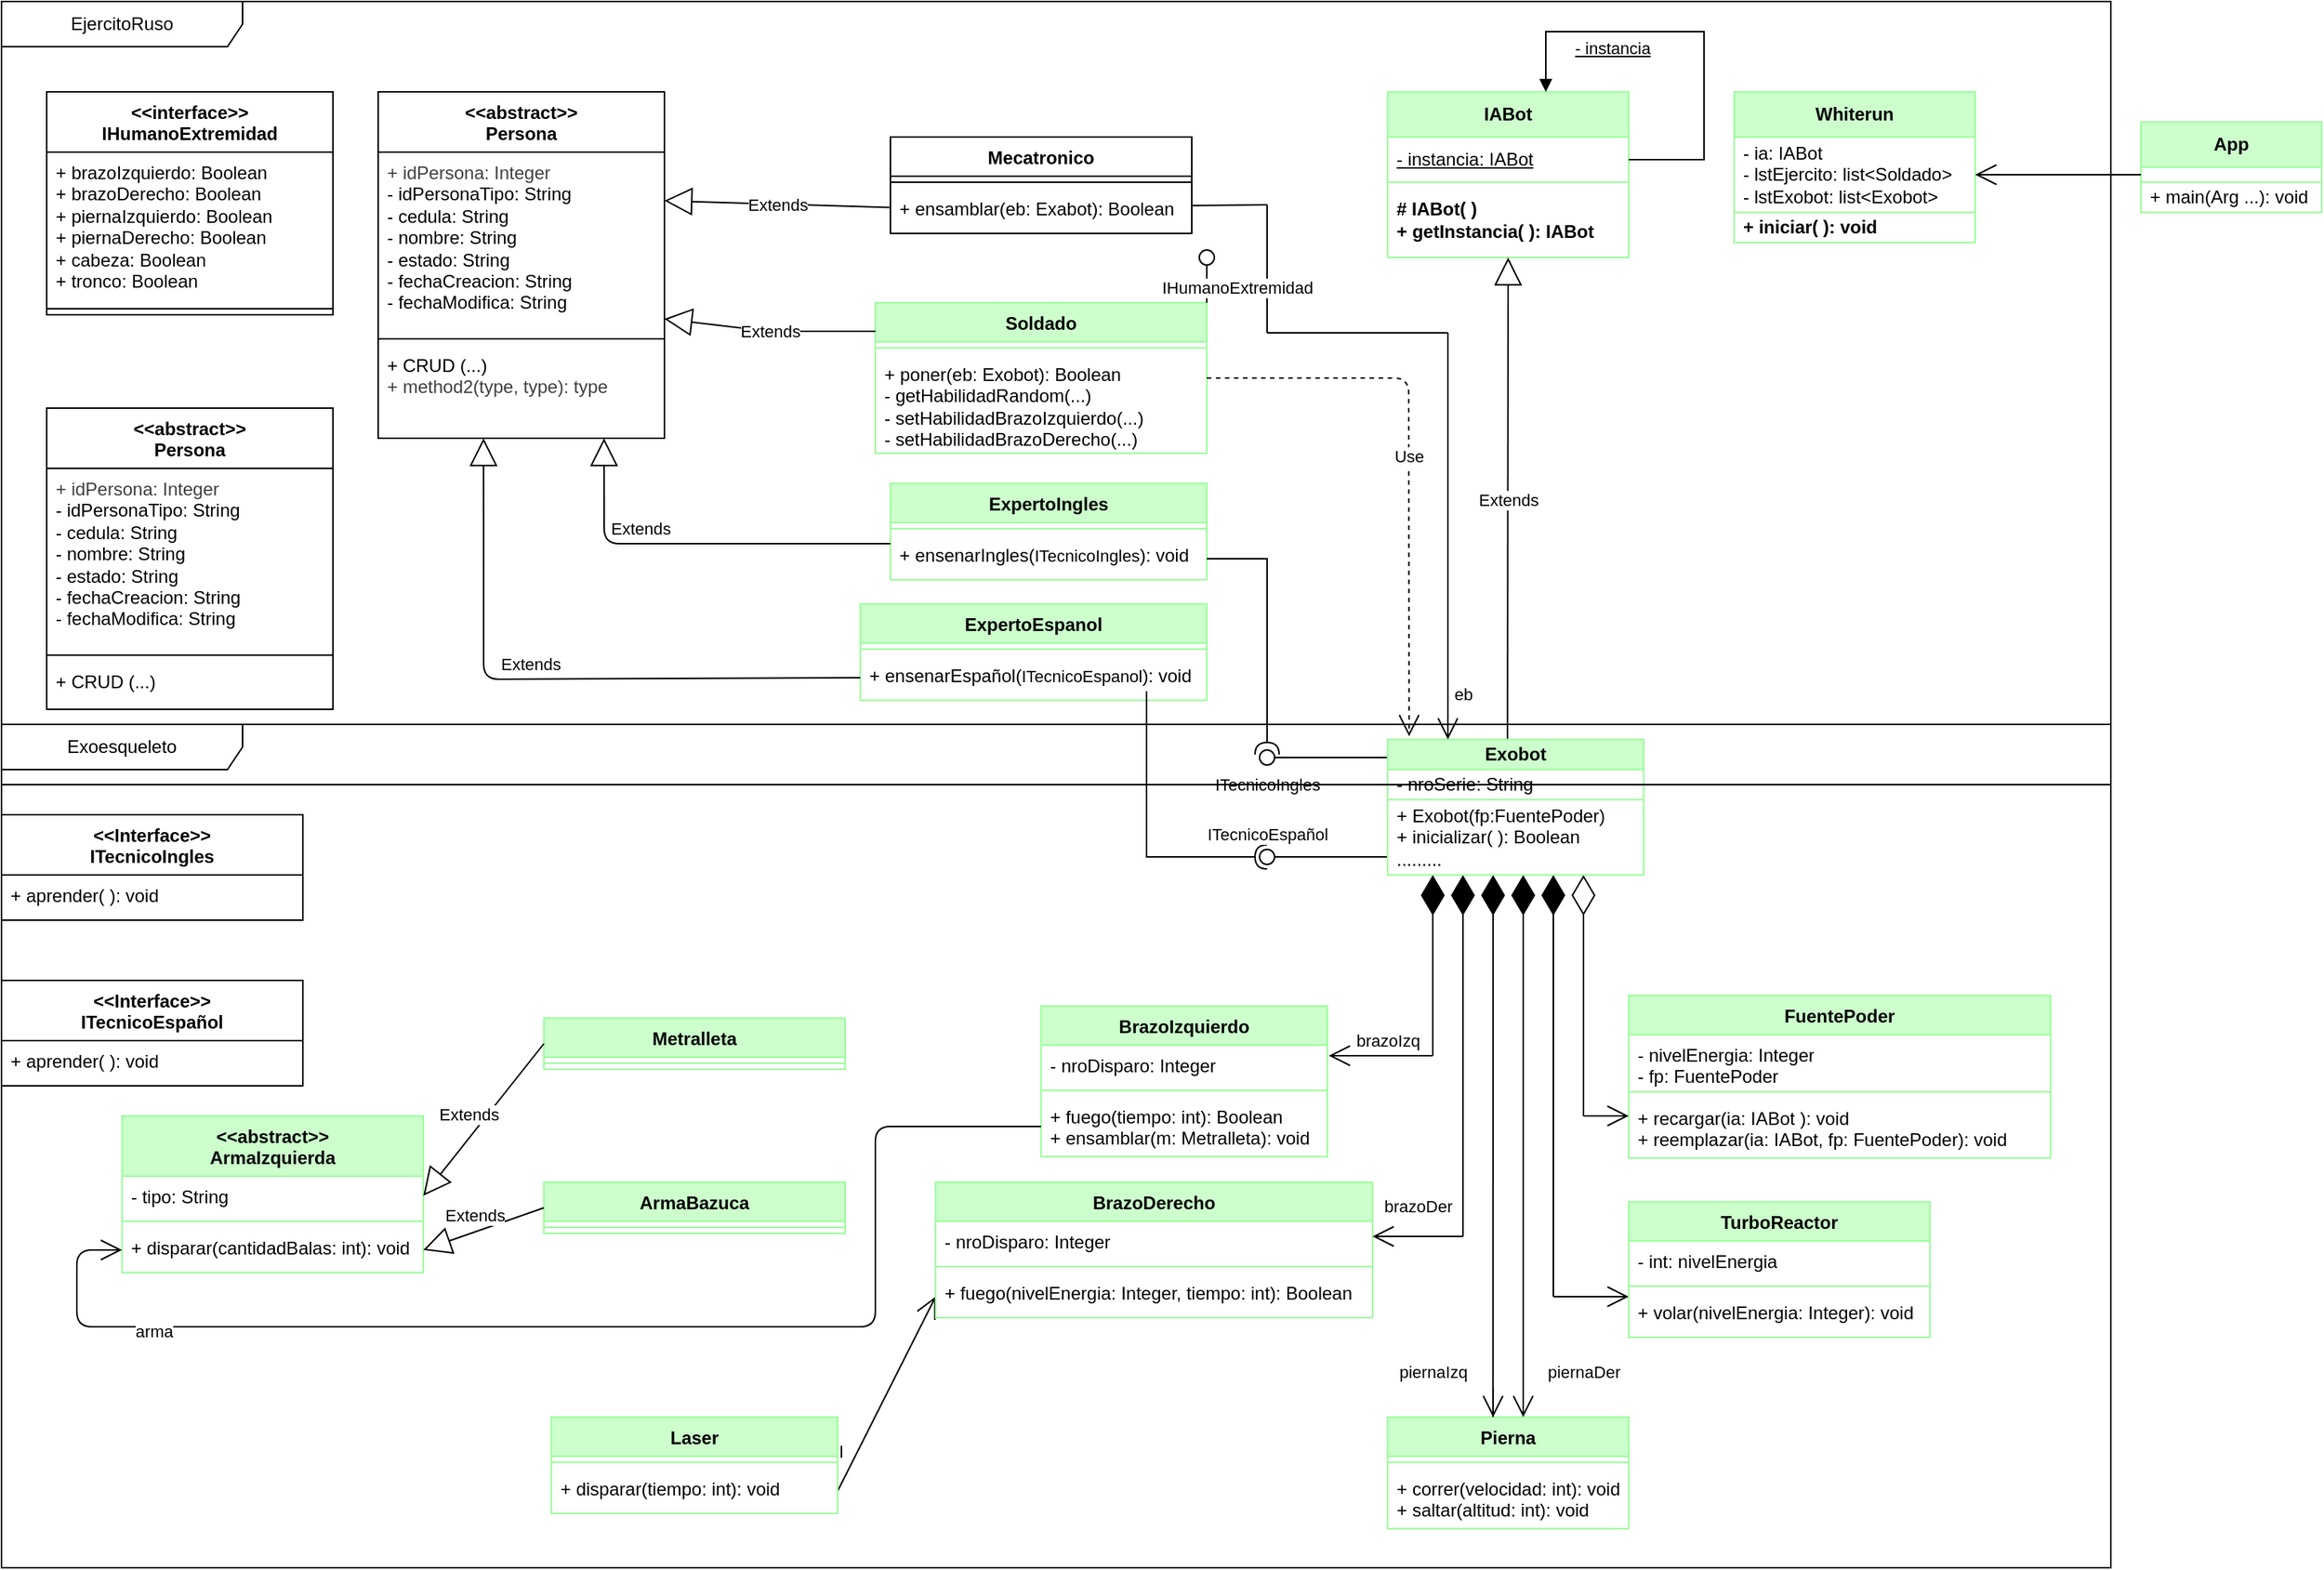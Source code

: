 <mxfile>
    <diagram id="DpQxAOJG4Y5skrgp5cEO" name="Page-1">
        <mxGraphModel dx="1335" dy="404" grid="1" gridSize="10" guides="1" tooltips="1" connect="1" arrows="1" fold="1" page="1" pageScale="1" pageWidth="850" pageHeight="1100" math="0" shadow="0">
            <root>
                <mxCell id="0"/>
                <mxCell id="1" parent="0"/>
                <mxCell id="10" value="" style="ellipse;whiteSpace=wrap;html=1;align=center;aspect=fixed;fillColor=none;strokeColor=none;resizable=0;perimeter=centerPerimeter;rotatable=0;allowArrows=0;points=[];outlineConnect=1;" parent="1" vertex="1">
                    <mxGeometry x="700" y="570" width="10" height="10" as="geometry"/>
                </mxCell>
                <mxCell id="22" value="" style="group" parent="1" vertex="1" connectable="0">
                    <mxGeometry x="600" y="40" width="210" height="170" as="geometry"/>
                </mxCell>
                <mxCell id="14" value="&lt;b&gt;IABot&lt;/b&gt;" style="swimlane;fontStyle=0;childLayout=stackLayout;horizontal=1;startSize=30;horizontalStack=0;resizeParent=1;resizeParentMax=0;resizeLast=0;collapsible=1;marginBottom=0;whiteSpace=wrap;html=1;fillColor=#CCFFCC;strokeColor=#99FF99;" parent="22" vertex="1">
                    <mxGeometry y="40" width="160" height="110" as="geometry"/>
                </mxCell>
                <mxCell id="15" value="&lt;u&gt;- instancia: IABot&lt;/u&gt;" style="text;strokeColor=#99FF99;fillColor=none;align=left;verticalAlign=middle;spacingLeft=4;spacingRight=4;overflow=hidden;points=[[0,0.5],[1,0.5]];portConstraint=eastwest;rotatable=0;whiteSpace=wrap;html=1;" parent="14" vertex="1">
                    <mxGeometry y="30" width="160" height="30" as="geometry"/>
                </mxCell>
                <mxCell id="16" value="&lt;b&gt;# IABot( )&lt;/b&gt;&lt;div&gt;&lt;b&gt;+ getInstancia( ): IABot&lt;/b&gt;&lt;/div&gt;" style="text;strokeColor=#99FF99;fillColor=none;align=left;verticalAlign=middle;spacingLeft=4;spacingRight=4;overflow=hidden;points=[[0,0.5],[1,0.5]];portConstraint=eastwest;rotatable=0;whiteSpace=wrap;html=1;shadow=0;" parent="14" vertex="1">
                    <mxGeometry y="60" width="160" height="50" as="geometry"/>
                </mxCell>
                <mxCell id="17" value="" style="ellipse;whiteSpace=wrap;html=1;align=center;aspect=fixed;fillColor=none;strokeColor=none;resizable=0;perimeter=centerPerimeter;rotatable=0;allowArrows=0;points=[];outlineConnect=1;" parent="22" vertex="1">
                    <mxGeometry x="84" y="160" width="10" height="10" as="geometry"/>
                </mxCell>
                <mxCell id="21" value="&lt;u&gt;- instancia&lt;/u&gt;" style="html=1;verticalAlign=bottom;endArrow=block;curved=0;rounded=0;exitX=1;exitY=0.5;exitDx=0;exitDy=0;" parent="22" source="15" edge="1">
                    <mxGeometry x="0.4" y="20" width="80" relative="1" as="geometry">
                        <mxPoint x="157.5" y="100" as="sourcePoint"/>
                        <mxPoint x="105" y="40" as="targetPoint"/>
                        <Array as="points">
                            <mxPoint x="210" y="85"/>
                            <mxPoint x="210"/>
                            <mxPoint x="105"/>
                        </Array>
                        <mxPoint as="offset"/>
                    </mxGeometry>
                </mxCell>
                <mxCell id="23" value="Extends" style="endArrow=block;endSize=16;endFill=0;html=1;exitX=0.468;exitY=0.025;exitDx=0;exitDy=0;exitPerimeter=0;" parent="1" source="2" edge="1">
                    <mxGeometry width="160" relative="1" as="geometry">
                        <mxPoint x="680" y="450" as="sourcePoint"/>
                        <mxPoint x="680" y="190" as="targetPoint"/>
                    </mxGeometry>
                </mxCell>
                <mxCell id="28" value="Soldado" style="swimlane;fontStyle=1;align=center;verticalAlign=top;childLayout=stackLayout;horizontal=1;startSize=26;horizontalStack=0;resizeParent=1;resizeParentMax=0;resizeLast=0;collapsible=1;marginBottom=0;whiteSpace=wrap;html=1;strokeColor=#99FF99;fillColor=#CCFFCC;" parent="1" vertex="1">
                    <mxGeometry x="260" y="220" width="220" height="100" as="geometry">
                        <mxRectangle x="260" y="220" width="90" height="30" as="alternateBounds"/>
                    </mxGeometry>
                </mxCell>
                <mxCell id="30" value="" style="line;strokeWidth=1;fillColor=none;align=left;verticalAlign=middle;spacingTop=-1;spacingLeft=3;spacingRight=3;rotatable=0;labelPosition=right;points=[];portConstraint=eastwest;strokeColor=#99FF99;" parent="28" vertex="1">
                    <mxGeometry y="26" width="220" height="8" as="geometry"/>
                </mxCell>
                <mxCell id="31" value="&lt;font style=&quot;color: light-dark(rgb(0, 0, 0), rgb(255, 255, 255));&quot;&gt;+ poner(eb: Exobot): Boolean&lt;/font&gt;&lt;div&gt;&lt;font style=&quot;color: light-dark(rgb(0, 0, 0), rgb(255, 255, 255));&quot;&gt;- getHabilidadRandom(...)&lt;/font&gt;&lt;/div&gt;&lt;div&gt;&lt;span style=&quot;color: rgb(192, 192, 192);&quot;&gt;&lt;font style=&quot;color: light-dark(rgb(0, 0, 0), rgb(255, 255, 255));&quot;&gt;- setHabilidadBrazoIzquierdo(...)&lt;/font&gt;&lt;/span&gt;&lt;/div&gt;&lt;div&gt;&lt;span style=&quot;background-color: transparent; color: rgb(192, 192, 192);&quot;&gt;&lt;font style=&quot;color: light-dark(rgb(0, 0, 0), rgb(255, 255, 255));&quot;&gt;- setHabilidadBrazoDerecho(...)&lt;/font&gt;&lt;/span&gt;&lt;/div&gt;&lt;div&gt;&lt;div&gt;&lt;br style=&quot;color: rgb(192, 192, 192);&quot;&gt;&lt;/div&gt;&lt;/div&gt;" style="text;strokeColor=none;fillColor=none;align=left;verticalAlign=top;spacingLeft=4;spacingRight=4;overflow=hidden;rotatable=0;points=[[0,0.5],[1,0.5]];portConstraint=eastwest;whiteSpace=wrap;html=1;" parent="28" vertex="1">
                    <mxGeometry y="34" width="220" height="66" as="geometry"/>
                </mxCell>
                <mxCell id="32" value="ExpertoIngles" style="swimlane;fontStyle=1;align=center;verticalAlign=top;childLayout=stackLayout;horizontal=1;startSize=26;horizontalStack=0;resizeParent=1;resizeParentMax=0;resizeLast=0;collapsible=1;marginBottom=0;whiteSpace=wrap;html=1;strokeColor=#99FF99;fillColor=#CCFFCC;" parent="1" vertex="1">
                    <mxGeometry x="270" y="340" width="210" height="64" as="geometry"/>
                </mxCell>
                <mxCell id="34" value="" style="line;strokeWidth=1;fillColor=none;align=left;verticalAlign=middle;spacingTop=-1;spacingLeft=3;spacingRight=3;rotatable=0;labelPosition=right;points=[];portConstraint=eastwest;strokeColor=#99FF99;" parent="32" vertex="1">
                    <mxGeometry y="26" width="210" height="8" as="geometry"/>
                </mxCell>
                <mxCell id="35" value="+ ensenarIngles(&lt;span style=&quot;color: rgb(0, 0, 0); font-size: 11px; text-align: center; text-wrap-mode: nowrap; background-color: rgb(255, 255, 255);&quot;&gt;ITecnicoIngles&lt;/span&gt;): void" style="text;strokeColor=none;fillColor=none;align=left;verticalAlign=top;spacingLeft=4;spacingRight=4;overflow=hidden;rotatable=0;points=[[0,0.5],[1,0.5]];portConstraint=eastwest;whiteSpace=wrap;html=1;" parent="32" vertex="1">
                    <mxGeometry y="34" width="210" height="30" as="geometry"/>
                </mxCell>
                <mxCell id="36" value="ExpertoEspanol" style="swimlane;fontStyle=1;align=center;verticalAlign=top;childLayout=stackLayout;horizontal=1;startSize=26;horizontalStack=0;resizeParent=1;resizeParentMax=0;resizeLast=0;collapsible=1;marginBottom=0;whiteSpace=wrap;html=1;strokeColor=#99FF99;fillColor=#CCFFCC;" parent="1" vertex="1">
                    <mxGeometry x="250" y="420" width="230" height="64" as="geometry"/>
                </mxCell>
                <mxCell id="38" value="" style="line;strokeWidth=1;fillColor=none;align=left;verticalAlign=middle;spacingTop=-1;spacingLeft=3;spacingRight=3;rotatable=0;labelPosition=right;points=[];portConstraint=eastwest;strokeColor=#99FF99;" parent="36" vertex="1">
                    <mxGeometry y="26" width="230" height="8" as="geometry"/>
                </mxCell>
                <mxCell id="39" value="+ ensenarEspañol(&lt;span style=&quot;color: rgb(0, 0, 0); font-size: 11px; text-align: center; text-wrap-mode: nowrap; background-color: rgb(255, 255, 255);&quot;&gt;ITecnicoEspanol&lt;/span&gt;): void" style="text;strokeColor=none;fillColor=none;align=left;verticalAlign=top;spacingLeft=4;spacingRight=4;overflow=hidden;rotatable=0;points=[[0,0.5],[1,0.5]];portConstraint=eastwest;whiteSpace=wrap;html=1;" parent="36" vertex="1">
                    <mxGeometry y="34" width="230" height="30" as="geometry"/>
                </mxCell>
                <mxCell id="44" value="FuentePoder" style="swimlane;fontStyle=1;align=center;verticalAlign=top;childLayout=stackLayout;horizontal=1;startSize=26;horizontalStack=0;resizeParent=1;resizeParentMax=0;resizeLast=0;collapsible=1;marginBottom=0;whiteSpace=wrap;html=1;fillColor=#CCFFCC;strokeColor=#99FF99;" parent="1" vertex="1">
                    <mxGeometry x="760" y="680" width="280" height="108" as="geometry"/>
                </mxCell>
                <mxCell id="45" value="- nivelEnergia: Integer&lt;div&gt;- fp: FuentePoder&lt;/div&gt;" style="text;strokeColor=none;fillColor=none;align=left;verticalAlign=top;spacingLeft=4;spacingRight=4;overflow=hidden;rotatable=0;points=[[0,0.5],[1,0.5]];portConstraint=eastwest;whiteSpace=wrap;html=1;" parent="44" vertex="1">
                    <mxGeometry y="26" width="280" height="34" as="geometry"/>
                </mxCell>
                <mxCell id="46" value="" style="line;strokeWidth=1;fillColor=none;align=left;verticalAlign=middle;spacingTop=-1;spacingLeft=3;spacingRight=3;rotatable=0;labelPosition=right;points=[];portConstraint=eastwest;strokeColor=inherit;" parent="44" vertex="1">
                    <mxGeometry y="60" width="280" height="8" as="geometry"/>
                </mxCell>
                <mxCell id="47" value="+ recargar(ia: IABot ): void&lt;div&gt;+ reemplazar(ia: IABot, fp: FuentePoder): void&lt;/div&gt;" style="text;strokeColor=none;fillColor=none;align=left;verticalAlign=top;spacingLeft=4;spacingRight=4;overflow=hidden;rotatable=0;points=[[0,0.5],[1,0.5]];portConstraint=eastwest;whiteSpace=wrap;html=1;" parent="44" vertex="1">
                    <mxGeometry y="68" width="280" height="40" as="geometry"/>
                </mxCell>
                <mxCell id="52" value="BrazoIzquierdo" style="swimlane;fontStyle=1;align=center;verticalAlign=top;childLayout=stackLayout;horizontal=1;startSize=26;horizontalStack=0;resizeParent=1;resizeParentMax=0;resizeLast=0;collapsible=1;marginBottom=0;whiteSpace=wrap;html=1;strokeColor=#99FF99;fillColor=#CCFFCC;" parent="1" vertex="1">
                    <mxGeometry x="370" y="687" width="190" height="100" as="geometry"/>
                </mxCell>
                <mxCell id="119" value="- nroDisparo: Integer" style="text;strokeColor=none;fillColor=none;align=left;verticalAlign=top;spacingLeft=4;spacingRight=4;overflow=hidden;rotatable=0;points=[[0,0.5],[1,0.5]];portConstraint=eastwest;whiteSpace=wrap;html=1;" parent="52" vertex="1">
                    <mxGeometry y="26" width="190" height="26" as="geometry"/>
                </mxCell>
                <mxCell id="54" value="" style="line;strokeWidth=1;fillColor=none;align=left;verticalAlign=middle;spacingTop=-1;spacingLeft=3;spacingRight=3;rotatable=0;labelPosition=right;points=[];portConstraint=eastwest;strokeColor=#99FF99;" parent="52" vertex="1">
                    <mxGeometry y="52" width="190" height="8" as="geometry"/>
                </mxCell>
                <mxCell id="55" value="+ fuego(tiempo: int): Boolean&lt;div&gt;+ ensamblar(m: Metralleta): void&lt;/div&gt;" style="text;strokeColor=none;fillColor=none;align=left;verticalAlign=top;spacingLeft=4;spacingRight=4;overflow=hidden;rotatable=0;points=[[0,0.5],[1,0.5]];portConstraint=eastwest;whiteSpace=wrap;html=1;" parent="52" vertex="1">
                    <mxGeometry y="60" width="190" height="40" as="geometry"/>
                </mxCell>
                <mxCell id="60" value="" style="rounded=0;orthogonalLoop=1;jettySize=auto;html=1;endArrow=halfCircle;endFill=0;endSize=6;strokeWidth=1;sketch=0;" parent="1" edge="1">
                    <mxGeometry relative="1" as="geometry">
                        <mxPoint x="440" y="478" as="sourcePoint"/>
                        <mxPoint x="520" y="588" as="targetPoint"/>
                        <Array as="points">
                            <mxPoint x="440" y="588"/>
                        </Array>
                    </mxGeometry>
                </mxCell>
                <mxCell id="61" value="ITecnicoEspañol" style="rounded=0;orthogonalLoop=1;jettySize=auto;html=1;endArrow=oval;endFill=0;sketch=0;sourcePerimeterSpacing=0;targetPerimeterSpacing=0;endSize=10;exitX=0;exitY=0.5;exitDx=0;exitDy=0;" parent="1" edge="1">
                    <mxGeometry x="1" y="-15" relative="1" as="geometry">
                        <mxPoint x="600" y="588" as="sourcePoint"/>
                        <mxPoint x="520" y="588" as="targetPoint"/>
                        <mxPoint as="offset"/>
                    </mxGeometry>
                </mxCell>
                <mxCell id="62" value="" style="ellipse;whiteSpace=wrap;html=1;align=center;aspect=fixed;fillColor=none;strokeColor=none;resizable=0;perimeter=centerPerimeter;rotatable=0;allowArrows=0;points=[];outlineConnect=1;" parent="1" vertex="1">
                    <mxGeometry x="675" y="610" width="10" height="10" as="geometry"/>
                </mxCell>
                <mxCell id="63" value="ITecnicoIngles" style="rounded=0;orthogonalLoop=1;jettySize=auto;html=1;endArrow=oval;endFill=0;sketch=0;sourcePerimeterSpacing=0;targetPerimeterSpacing=0;endSize=10;exitX=0;exitY=0.5;exitDx=0;exitDy=0;" parent="1" edge="1">
                    <mxGeometry x="1" y="18" relative="1" as="geometry">
                        <mxPoint x="600" y="522" as="sourcePoint"/>
                        <mxPoint x="520" y="522" as="targetPoint"/>
                        <mxPoint as="offset"/>
                    </mxGeometry>
                </mxCell>
                <mxCell id="65" value="" style="ellipse;whiteSpace=wrap;html=1;align=center;aspect=fixed;fillColor=none;strokeColor=none;resizable=0;perimeter=centerPerimeter;rotatable=0;allowArrows=0;points=[];outlineConnect=1;" parent="1" vertex="1">
                    <mxGeometry x="510" y="530" width="10" height="10" as="geometry"/>
                </mxCell>
                <mxCell id="67" value="Use" style="endArrow=open;endSize=12;dashed=1;html=1;entryX=0.084;entryY=-0.024;entryDx=0;entryDy=0;entryPerimeter=0;" parent="1" target="2" edge="1">
                    <mxGeometry width="160" relative="1" as="geometry">
                        <mxPoint x="480" y="270" as="sourcePoint"/>
                        <mxPoint x="620" y="390" as="targetPoint"/>
                        <Array as="points">
                            <mxPoint x="614" y="270"/>
                        </Array>
                    </mxGeometry>
                </mxCell>
                <mxCell id="73" value="Extends" style="endArrow=block;endSize=16;endFill=0;html=1;exitX=-0.003;exitY=0.427;exitDx=0;exitDy=0;entryX=1;entryY=0.269;entryDx=0;entryDy=0;entryPerimeter=0;exitPerimeter=0;" parent="1" source="27" target="70" edge="1">
                    <mxGeometry width="160" relative="1" as="geometry">
                        <mxPoint x="50" y="280" as="sourcePoint"/>
                        <mxPoint x="120" y="155" as="targetPoint"/>
                    </mxGeometry>
                </mxCell>
                <mxCell id="74" value="Extends" style="endArrow=block;endSize=16;endFill=0;html=1;exitX=0;exitY=0.5;exitDx=0;exitDy=0;entryX=1;entryY=0.923;entryDx=0;entryDy=0;entryPerimeter=0;" parent="1" target="70" edge="1">
                    <mxGeometry width="160" relative="1" as="geometry">
                        <mxPoint x="260" y="239" as="sourcePoint"/>
                        <mxPoint x="120" y="239" as="targetPoint"/>
                        <Array as="points">
                            <mxPoint x="190" y="239"/>
                        </Array>
                    </mxGeometry>
                </mxCell>
                <mxCell id="75" value="Extends" style="endArrow=block;endSize=16;endFill=0;html=1;entryX=0.789;entryY=1;entryDx=0;entryDy=0;entryPerimeter=0;exitX=0;exitY=0.2;exitDx=0;exitDy=0;exitPerimeter=0;" parent="1" source="35" target="72" edge="1">
                    <mxGeometry x="0.28" y="-10" width="160" relative="1" as="geometry">
                        <mxPoint x="220" y="359" as="sourcePoint"/>
                        <mxPoint x="90" y="220" as="targetPoint"/>
                        <Array as="points">
                            <mxPoint x="80" y="380"/>
                        </Array>
                        <mxPoint as="offset"/>
                    </mxGeometry>
                </mxCell>
                <mxCell id="76" value="Extends" style="endArrow=block;endSize=16;endFill=0;html=1;entryX=0.368;entryY=1;entryDx=0;entryDy=0;entryPerimeter=0;exitX=0;exitY=0.5;exitDx=0;exitDy=0;" parent="1" source="39" target="72" edge="1">
                    <mxGeometry x="0.067" y="-10" width="160" relative="1" as="geometry">
                        <mxPoint x="200" y="480" as="sourcePoint"/>
                        <mxPoint y="310" as="targetPoint"/>
                        <Array as="points">
                            <mxPoint y="470"/>
                        </Array>
                        <mxPoint as="offset"/>
                    </mxGeometry>
                </mxCell>
                <mxCell id="79" value="" style="group" parent="1" vertex="1" connectable="0">
                    <mxGeometry x="-70" y="60" width="190" height="260" as="geometry"/>
                </mxCell>
                <mxCell id="69" value="&amp;lt;&amp;lt;abstract&amp;gt;&amp;gt;&lt;br&gt;Persona" style="swimlane;fontStyle=1;align=center;verticalAlign=top;childLayout=stackLayout;horizontal=1;startSize=40;horizontalStack=0;resizeParent=1;resizeParentMax=0;resizeLast=0;collapsible=1;marginBottom=0;whiteSpace=wrap;html=1;" parent="79" vertex="1">
                    <mxGeometry y="20" width="190" height="230" as="geometry"/>
                </mxCell>
                <mxCell id="70" value="&lt;div&gt;&lt;span style=&quot;color: rgb(63, 63, 63);&quot;&gt;+ idPersona: Integer&lt;/span&gt;&lt;/div&gt;- &lt;font style=&quot;color: light-dark(rgb(0, 0, 0), rgb(255, 255, 255));&quot;&gt;idPersonaTipo: String&lt;/font&gt;&lt;div&gt;&lt;span style=&quot;background-color: transparent; color: rgb(255, 255, 255);&quot;&gt;&lt;font style=&quot;color: light-dark(rgb(0, 0, 0), rgb(255, 255, 255));&quot;&gt;- cedula: String&lt;/font&gt;&lt;/span&gt;&lt;/div&gt;&lt;div&gt;&lt;span style=&quot;background-color: transparent; color: rgb(255, 255, 255);&quot;&gt;&lt;font style=&quot;color: light-dark(rgb(0, 0, 0), rgb(255, 255, 255));&quot;&gt;- nombre: String&lt;/font&gt;&lt;/span&gt;&lt;/div&gt;&lt;div&gt;&lt;span style=&quot;background-color: transparent; color: rgb(255, 255, 255);&quot;&gt;&lt;font style=&quot;color: light-dark(rgb(0, 0, 0), rgb(255, 255, 255));&quot;&gt;- estado: String&lt;/font&gt;&lt;/span&gt;&lt;/div&gt;&lt;div&gt;&lt;span style=&quot;background-color: transparent; color: rgb(255, 255, 255);&quot;&gt;&lt;font style=&quot;color: light-dark(rgb(0, 0, 0), rgb(255, 255, 255));&quot;&gt;- fechaCreacion: String&lt;/font&gt;&lt;/span&gt;&lt;/div&gt;&lt;div&gt;&lt;span style=&quot;background-color: transparent; color: rgb(255, 255, 255);&quot;&gt;&lt;font style=&quot;color: light-dark(rgb(0, 0, 0), rgb(255, 255, 255));&quot;&gt;- fechaModifica: String&lt;/font&gt;&lt;/span&gt;&lt;/div&gt;" style="text;strokeColor=none;fillColor=none;align=left;verticalAlign=top;spacingLeft=4;spacingRight=4;overflow=hidden;rotatable=0;points=[[0,0.5],[1,0.5]];portConstraint=eastwest;whiteSpace=wrap;html=1;" parent="69" vertex="1">
                    <mxGeometry y="40" width="190" height="120" as="geometry"/>
                </mxCell>
                <mxCell id="71" value="" style="line;strokeWidth=1;fillColor=none;align=left;verticalAlign=middle;spacingTop=-1;spacingLeft=3;spacingRight=3;rotatable=0;labelPosition=right;points=[];portConstraint=eastwest;strokeColor=inherit;" parent="69" vertex="1">
                    <mxGeometry y="160" width="190" height="8" as="geometry"/>
                </mxCell>
                <mxCell id="72" value="+ CRUD (...)&lt;div&gt;&lt;span style=&quot;color: rgb(63, 63, 63);&quot;&gt;+ method2(type,&amp;nbsp;&lt;/span&gt;&lt;span style=&quot;background-color: transparent; color: rgb(63, 63, 63);&quot;&gt;type&lt;/span&gt;&lt;span style=&quot;color: rgb(63, 63, 63); background-color: transparent;&quot;&gt;): type&lt;/span&gt;&lt;/div&gt;" style="text;strokeColor=none;fillColor=none;align=left;verticalAlign=top;spacingLeft=4;spacingRight=4;overflow=hidden;rotatable=0;points=[[0,0.5],[1,0.5]];portConstraint=eastwest;whiteSpace=wrap;html=1;" parent="69" vertex="1">
                    <mxGeometry y="168" width="190" height="62" as="geometry"/>
                </mxCell>
                <mxCell id="91" value="Pierna" style="swimlane;fontStyle=1;align=center;verticalAlign=top;childLayout=stackLayout;horizontal=1;startSize=26;horizontalStack=0;resizeParent=1;resizeParentMax=0;resizeLast=0;collapsible=1;marginBottom=0;whiteSpace=wrap;html=1;fillColor=#CCFFCC;strokeColor=#99FF99;" parent="1" vertex="1">
                    <mxGeometry x="600" y="960" width="160" height="74" as="geometry"/>
                </mxCell>
                <mxCell id="93" value="" style="line;strokeWidth=1;fillColor=none;align=left;verticalAlign=middle;spacingTop=-1;spacingLeft=3;spacingRight=3;rotatable=0;labelPosition=right;points=[];portConstraint=eastwest;strokeColor=inherit;" parent="91" vertex="1">
                    <mxGeometry y="26" width="160" height="8" as="geometry"/>
                </mxCell>
                <mxCell id="94" value="&lt;div&gt;+ correr(velocidad: int): void&lt;/div&gt;&lt;div&gt;+ saltar(altitud: int): void&lt;/div&gt;" style="text;strokeColor=none;fillColor=none;align=left;verticalAlign=top;spacingLeft=4;spacingRight=4;overflow=hidden;rotatable=0;points=[[0,0.5],[1,0.5]];portConstraint=eastwest;whiteSpace=wrap;html=1;" parent="91" vertex="1">
                    <mxGeometry y="34" width="160" height="40" as="geometry"/>
                </mxCell>
                <mxCell id="95" value="" style="endArrow=diamondThin;endFill=1;endSize=24;html=1;entryX=0.25;entryY=1;entryDx=0;entryDy=0;entryPerimeter=0;" parent="1" edge="1">
                    <mxGeometry width="160" relative="1" as="geometry">
                        <mxPoint x="630" y="720" as="sourcePoint"/>
                        <mxPoint x="630" y="600" as="targetPoint"/>
                        <Array as="points">
                            <mxPoint x="630" y="620"/>
                        </Array>
                    </mxGeometry>
                </mxCell>
                <mxCell id="99" value="" style="endArrow=diamondThin;endFill=1;endSize=24;html=1;entryX=0.25;entryY=1;entryDx=0;entryDy=0;entryPerimeter=0;" parent="1" edge="1">
                    <mxGeometry width="160" relative="1" as="geometry">
                        <mxPoint x="650" y="840" as="sourcePoint"/>
                        <mxPoint x="650" y="600" as="targetPoint"/>
                    </mxGeometry>
                </mxCell>
                <mxCell id="102" value="" style="endArrow=diamondThin;endFill=1;endSize=24;html=1;entryX=0.25;entryY=1;entryDx=0;entryDy=0;entryPerimeter=0;exitX=0.437;exitY=-0.002;exitDx=0;exitDy=0;exitPerimeter=0;" parent="1" source="91" edge="1">
                    <mxGeometry width="160" relative="1" as="geometry">
                        <mxPoint x="670" y="940" as="sourcePoint"/>
                        <mxPoint x="670" y="600" as="targetPoint"/>
                    </mxGeometry>
                </mxCell>
                <mxCell id="104" value="" style="endArrow=diamondThin;endFill=1;endSize=24;html=1;entryX=0.25;entryY=1;entryDx=0;entryDy=0;entryPerimeter=0;exitX=0.437;exitY=-0.002;exitDx=0;exitDy=0;exitPerimeter=0;" parent="1" edge="1">
                    <mxGeometry width="160" relative="1" as="geometry">
                        <mxPoint x="690" y="950" as="sourcePoint"/>
                        <mxPoint x="690" y="600" as="targetPoint"/>
                    </mxGeometry>
                </mxCell>
                <mxCell id="106" value="" style="endArrow=diamondThin;endFill=1;endSize=24;html=1;entryX=0.25;entryY=1;entryDx=0;entryDy=0;entryPerimeter=0;" parent="1" edge="1">
                    <mxGeometry width="160" relative="1" as="geometry">
                        <mxPoint x="710" y="880" as="sourcePoint"/>
                        <mxPoint x="710" y="600" as="targetPoint"/>
                    </mxGeometry>
                </mxCell>
                <mxCell id="110" value="" style="endArrow=diamondThin;endFill=0;endSize=24;html=1;" parent="1" edge="1">
                    <mxGeometry x="0.5" y="-10" width="160" relative="1" as="geometry">
                        <mxPoint x="730" y="760" as="sourcePoint"/>
                        <mxPoint x="730" y="600" as="targetPoint"/>
                        <mxPoint as="offset"/>
                    </mxGeometry>
                </mxCell>
                <mxCell id="111" value="piernaIzq" style="endArrow=open;endFill=1;endSize=12;html=1;" parent="1" edge="1">
                    <mxGeometry x="-1" y="-41" width="160" relative="1" as="geometry">
                        <mxPoint x="670" y="940" as="sourcePoint"/>
                        <mxPoint x="670" y="960" as="targetPoint"/>
                        <mxPoint x="1" y="-10" as="offset"/>
                    </mxGeometry>
                </mxCell>
                <mxCell id="113" value="piernaDer" style="endArrow=open;endFill=1;endSize=12;html=1;" parent="1" edge="1">
                    <mxGeometry x="-1" y="41" width="160" relative="1" as="geometry">
                        <mxPoint x="690" y="940" as="sourcePoint"/>
                        <mxPoint x="690" y="960" as="targetPoint"/>
                        <mxPoint x="-1" y="-10" as="offset"/>
                    </mxGeometry>
                </mxCell>
                <mxCell id="2" value="&lt;b&gt;Exobot&lt;/b&gt;" style="swimlane;fontStyle=0;childLayout=stackLayout;horizontal=1;startSize=20;horizontalStack=0;resizeParent=1;resizeParentMax=0;resizeLast=0;collapsible=1;marginBottom=0;whiteSpace=wrap;html=1;fillColor=#CCFFCC;strokeColor=#99FF99;" parent="1" vertex="1">
                    <mxGeometry x="600" y="510" width="170" height="90" as="geometry"/>
                </mxCell>
                <mxCell id="3" value="- nroSerie: String" style="text;strokeColor=#99FF99;fillColor=none;align=left;verticalAlign=middle;spacingLeft=4;spacingRight=4;overflow=hidden;points=[[0,0.5],[1,0.5]];portConstraint=eastwest;rotatable=0;whiteSpace=wrap;html=1;" parent="2" vertex="1">
                    <mxGeometry y="20" width="170" height="20" as="geometry"/>
                </mxCell>
                <mxCell id="4" value="+ Exobot(fp:FuentePoder)&lt;div&gt;+ inicializar( ): Boolean&lt;/div&gt;&lt;div&gt;.........&lt;/div&gt;" style="text;strokeColor=#99FF99;fillColor=none;align=left;verticalAlign=middle;spacingLeft=4;spacingRight=4;overflow=hidden;points=[[0,0.5],[1,0.5]];portConstraint=eastwest;rotatable=0;whiteSpace=wrap;html=1;shadow=0;" parent="2" vertex="1">
                    <mxGeometry y="40" width="170" height="50" as="geometry"/>
                </mxCell>
                <mxCell id="138" value="Exoesqueleto" style="shape=umlFrame;whiteSpace=wrap;html=1;pointerEvents=0;recursiveResize=0;container=1;collapsible=0;width=160;" parent="1" vertex="1">
                    <mxGeometry x="-320" y="500" width="1400" height="560" as="geometry"/>
                </mxCell>
                <mxCell id="80" value="&amp;lt;&amp;lt;Interface&amp;gt;&amp;gt;&lt;div&gt;&lt;span style=&quot;color: rgb(0, 0, 0);&quot;&gt;ITecnicoIngles&lt;/span&gt;&lt;/div&gt;" style="swimlane;fontStyle=1;align=center;verticalAlign=top;childLayout=stackLayout;horizontal=1;startSize=40;horizontalStack=0;resizeParent=1;resizeParentMax=0;resizeLast=0;collapsible=1;marginBottom=0;whiteSpace=wrap;html=1;" parent="138" vertex="1">
                    <mxGeometry y="60" width="200" height="70" as="geometry"/>
                </mxCell>
                <mxCell id="83" value="+ aprender( ): void" style="text;strokeColor=none;fillColor=none;align=left;verticalAlign=top;spacingLeft=4;spacingRight=4;overflow=hidden;rotatable=0;points=[[0,0.5],[1,0.5]];portConstraint=eastwest;whiteSpace=wrap;html=1;" parent="80" vertex="1">
                    <mxGeometry y="40" width="200" height="30" as="geometry"/>
                </mxCell>
                <mxCell id="150" value="l" style="endArrow=open;endFill=1;endSize=12;html=1;exitX=1;exitY=0.5;exitDx=0;exitDy=0;" parent="138" edge="1" source="125">
                    <mxGeometry x="-0.667" y="10" width="160" relative="1" as="geometry">
                        <mxPoint x="560" y="380.0" as="sourcePoint"/>
                        <mxPoint x="620" y="380" as="targetPoint"/>
                        <mxPoint as="offset"/>
                    </mxGeometry>
                </mxCell>
                <mxCell id="153" value="" style="endArrow=open;endFill=1;endSize=12;html=1;" parent="138" edge="1">
                    <mxGeometry width="160" relative="1" as="geometry">
                        <mxPoint x="1030" y="380" as="sourcePoint"/>
                        <mxPoint x="1080" y="380" as="targetPoint"/>
                    </mxGeometry>
                </mxCell>
                <mxCell id="154" value="" style="endArrow=open;endFill=1;endSize=12;html=1;" parent="138" edge="1">
                    <mxGeometry width="160" relative="1" as="geometry">
                        <mxPoint x="1050" y="260" as="sourcePoint"/>
                        <mxPoint x="1080" y="260" as="targetPoint"/>
                    </mxGeometry>
                </mxCell>
                <mxCell id="162" value="" style="endArrow=open;endFill=1;endSize=12;html=1;" parent="138" edge="1">
                    <mxGeometry width="160" relative="1" as="geometry">
                        <mxPoint x="960" y="-260" as="sourcePoint"/>
                        <mxPoint x="960" y="10" as="targetPoint"/>
                    </mxGeometry>
                </mxCell>
                <mxCell id="88" value="&amp;lt;&amp;lt;Interface&amp;gt;&amp;gt;&lt;div&gt;&lt;span style=&quot;color: rgb(0, 0, 0);&quot;&gt;ITecnicoEspañol&lt;/span&gt;&lt;/div&gt;" style="swimlane;fontStyle=1;align=center;verticalAlign=top;childLayout=stackLayout;horizontal=1;startSize=40;horizontalStack=0;resizeParent=1;resizeParentMax=0;resizeLast=0;collapsible=1;marginBottom=0;whiteSpace=wrap;html=1;" parent="138" vertex="1">
                    <mxGeometry y="170" width="200" height="70" as="geometry"/>
                </mxCell>
                <mxCell id="90" value="+ aprender( ): void" style="text;strokeColor=none;fillColor=none;align=left;verticalAlign=top;spacingLeft=4;spacingRight=4;overflow=hidden;rotatable=0;points=[[0,0.5],[1,0.5]];portConstraint=eastwest;whiteSpace=wrap;html=1;" parent="88" vertex="1">
                    <mxGeometry y="40" width="200" height="30" as="geometry"/>
                </mxCell>
                <mxCell id="122" value="Laser" style="swimlane;fontStyle=1;align=center;verticalAlign=top;childLayout=stackLayout;horizontal=1;startSize=26;horizontalStack=0;resizeParent=1;resizeParentMax=0;resizeLast=0;collapsible=1;marginBottom=0;whiteSpace=wrap;html=1;fillColor=#CCFFCC;strokeColor=#99FF99;" parent="138" vertex="1">
                    <mxGeometry x="365" y="460" width="190" height="64" as="geometry"/>
                </mxCell>
                <mxCell id="124" value="" style="line;strokeWidth=1;fillColor=none;align=left;verticalAlign=middle;spacingTop=-1;spacingLeft=3;spacingRight=3;rotatable=0;labelPosition=right;points=[];portConstraint=eastwest;strokeColor=inherit;" parent="122" vertex="1">
                    <mxGeometry y="26" width="190" height="8" as="geometry"/>
                </mxCell>
                <mxCell id="125" value="&lt;div&gt;+ disparar(tiempo: int): void&lt;/div&gt;" style="text;strokeColor=none;fillColor=none;align=left;verticalAlign=top;spacingLeft=4;spacingRight=4;overflow=hidden;rotatable=0;points=[[0,0.5],[1,0.5]];portConstraint=eastwest;whiteSpace=wrap;html=1;" parent="122" vertex="1">
                    <mxGeometry y="34" width="190" height="30" as="geometry"/>
                </mxCell>
                <mxCell id="48" value="TurboReactor" style="swimlane;fontStyle=1;align=center;verticalAlign=top;childLayout=stackLayout;horizontal=1;startSize=26;horizontalStack=0;resizeParent=1;resizeParentMax=0;resizeLast=0;collapsible=1;marginBottom=0;whiteSpace=wrap;html=1;fillColor=#CCFFCC;strokeColor=#99FF99;" parent="138" vertex="1">
                    <mxGeometry x="1080" y="317" width="200" height="90" as="geometry"/>
                </mxCell>
                <mxCell id="49" value="- int: nivelEnergia" style="text;strokeColor=none;fillColor=none;align=left;verticalAlign=top;spacingLeft=4;spacingRight=4;overflow=hidden;rotatable=0;points=[[0,0.5],[1,0.5]];portConstraint=eastwest;whiteSpace=wrap;html=1;" parent="48" vertex="1">
                    <mxGeometry y="26" width="200" height="26" as="geometry"/>
                </mxCell>
                <mxCell id="50" value="" style="line;strokeWidth=1;fillColor=none;align=left;verticalAlign=middle;spacingTop=-1;spacingLeft=3;spacingRight=3;rotatable=0;labelPosition=right;points=[];portConstraint=eastwest;strokeColor=inherit;" parent="48" vertex="1">
                    <mxGeometry y="52" width="200" height="8" as="geometry"/>
                </mxCell>
                <mxCell id="51" value="+ volar(&lt;span style=&quot;color: rgb(0, 0, 0);&quot;&gt;nivelEnergia: Integer&lt;/span&gt;): void" style="text;strokeColor=none;fillColor=none;align=left;verticalAlign=top;spacingLeft=4;spacingRight=4;overflow=hidden;rotatable=0;points=[[0,0.5],[1,0.5]];portConstraint=eastwest;whiteSpace=wrap;html=1;" parent="48" vertex="1">
                    <mxGeometry y="60" width="200" height="30" as="geometry"/>
                </mxCell>
                <mxCell id="56" value="BrazoDerecho" style="swimlane;fontStyle=1;align=center;verticalAlign=top;childLayout=stackLayout;horizontal=1;startSize=26;horizontalStack=0;resizeParent=1;resizeParentMax=0;resizeLast=0;collapsible=1;marginBottom=0;whiteSpace=wrap;html=1;strokeColor=#99FF99;fillColor=#CCFFCC;" parent="138" vertex="1">
                    <mxGeometry x="620" y="304" width="290" height="90" as="geometry"/>
                </mxCell>
                <mxCell id="134" value="- nroDisparo: Integer" style="text;strokeColor=none;fillColor=none;align=left;verticalAlign=top;spacingLeft=4;spacingRight=4;overflow=hidden;rotatable=0;points=[[0,0.5],[1,0.5]];portConstraint=eastwest;whiteSpace=wrap;html=1;" parent="56" vertex="1">
                    <mxGeometry y="26" width="290" height="26" as="geometry"/>
                </mxCell>
                <mxCell id="58" value="" style="line;strokeWidth=1;fillColor=none;align=left;verticalAlign=middle;spacingTop=-1;spacingLeft=3;spacingRight=3;rotatable=0;labelPosition=right;points=[];portConstraint=eastwest;strokeColor=inherit;" parent="56" vertex="1">
                    <mxGeometry y="52" width="290" height="8" as="geometry"/>
                </mxCell>
                <mxCell id="59" value="&lt;div&gt;+ fuego(&lt;span style=&quot;color: rgb(0, 0, 0); background-color: transparent;&quot;&gt;nivelEnergia: Integer,&amp;nbsp;&lt;/span&gt;&lt;span style=&quot;background-color: transparent;&quot;&gt;tiempo: int): Boolean&lt;/span&gt;&lt;/div&gt;" style="text;strokeColor=none;fillColor=none;align=left;verticalAlign=top;spacingLeft=4;spacingRight=4;overflow=hidden;rotatable=0;points=[[0,0.5],[1,0.5]];portConstraint=eastwest;whiteSpace=wrap;html=1;" parent="56" vertex="1">
                    <mxGeometry y="60" width="290" height="30" as="geometry"/>
                </mxCell>
                <mxCell id="118" value="Metralleta" style="swimlane;fontStyle=1;align=center;verticalAlign=top;childLayout=stackLayout;horizontal=1;startSize=26;horizontalStack=0;resizeParent=1;resizeParentMax=0;resizeLast=0;collapsible=1;marginBottom=0;whiteSpace=wrap;html=1;strokeColor=#99FF99;fillColor=#CCFFCC;" parent="138" vertex="1">
                    <mxGeometry x="360" y="195" width="200" height="34" as="geometry"/>
                </mxCell>
                <mxCell id="120" value="" style="line;strokeWidth=1;fillColor=none;align=left;verticalAlign=middle;spacingTop=-1;spacingLeft=3;spacingRight=3;rotatable=0;labelPosition=right;points=[];portConstraint=eastwest;strokeColor=#99FF99;" parent="118" vertex="1">
                    <mxGeometry y="26" width="200" height="8" as="geometry"/>
                </mxCell>
                <mxCell id="177" value="ArmaBazuca" style="swimlane;fontStyle=1;align=center;verticalAlign=top;childLayout=stackLayout;horizontal=1;startSize=26;horizontalStack=0;resizeParent=1;resizeParentMax=0;resizeLast=0;collapsible=1;marginBottom=0;whiteSpace=wrap;html=1;strokeColor=#99FF99;fillColor=#CCFFCC;" vertex="1" parent="138">
                    <mxGeometry x="360" y="304" width="200" height="34" as="geometry"/>
                </mxCell>
                <mxCell id="179" value="" style="line;strokeWidth=1;fillColor=none;align=left;verticalAlign=middle;spacingTop=-1;spacingLeft=3;spacingRight=3;rotatable=0;labelPosition=right;points=[];portConstraint=eastwest;strokeColor=#99FF99;" vertex="1" parent="177">
                    <mxGeometry y="26" width="200" height="8" as="geometry"/>
                </mxCell>
                <mxCell id="192" value="&amp;lt;&amp;lt;abstract&amp;gt;&amp;gt;&lt;div&gt;ArmaIzquierda&lt;/div&gt;" style="swimlane;fontStyle=1;align=center;verticalAlign=top;childLayout=stackLayout;horizontal=1;startSize=40;horizontalStack=0;resizeParent=1;resizeParentMax=0;resizeLast=0;collapsible=1;marginBottom=0;whiteSpace=wrap;html=1;strokeColor=#99FF99;fillColor=#CCFFCC;" vertex="1" parent="138">
                    <mxGeometry x="80" y="260" width="200" height="104" as="geometry"/>
                </mxCell>
                <mxCell id="193" value="- tipo: String" style="text;strokeColor=none;fillColor=none;align=left;verticalAlign=top;spacingLeft=4;spacingRight=4;overflow=hidden;rotatable=0;points=[[0,0.5],[1,0.5]];portConstraint=eastwest;whiteSpace=wrap;html=1;" vertex="1" parent="192">
                    <mxGeometry y="40" width="200" height="26" as="geometry"/>
                </mxCell>
                <mxCell id="194" value="" style="line;strokeWidth=1;fillColor=none;align=left;verticalAlign=middle;spacingTop=-1;spacingLeft=3;spacingRight=3;rotatable=0;labelPosition=right;points=[];portConstraint=eastwest;strokeColor=#99FF99;" vertex="1" parent="192">
                    <mxGeometry y="66" width="200" height="8" as="geometry"/>
                </mxCell>
                <mxCell id="195" value="&lt;div&gt;+ disparar(cantidadBalas: int): void&lt;/div&gt;" style="text;strokeColor=none;fillColor=none;align=left;verticalAlign=top;spacingLeft=4;spacingRight=4;overflow=hidden;rotatable=0;points=[[0,0.5],[1,0.5]];portConstraint=eastwest;whiteSpace=wrap;html=1;" vertex="1" parent="192">
                    <mxGeometry y="74" width="200" height="30" as="geometry"/>
                </mxCell>
                <mxCell id="196" value="Extends" style="endArrow=block;endSize=16;endFill=0;html=1;entryX=1;entryY=0.5;entryDx=0;entryDy=0;exitX=0;exitY=0.5;exitDx=0;exitDy=0;" edge="1" parent="138" source="118" target="193">
                    <mxGeometry x="0.067" y="-10" width="160" relative="1" as="geometry">
                        <mxPoint x="590" y="239" as="sourcePoint"/>
                        <mxPoint x="340" y="80" as="targetPoint"/>
                        <mxPoint as="offset"/>
                    </mxGeometry>
                </mxCell>
                <mxCell id="197" value="Extends" style="endArrow=block;endSize=16;endFill=0;html=1;entryX=1;entryY=0.5;entryDx=0;entryDy=0;exitX=0;exitY=0.5;exitDx=0;exitDy=0;" edge="1" parent="138" source="177" target="195">
                    <mxGeometry x="0.067" y="-10" width="160" relative="1" as="geometry">
                        <mxPoint x="370" y="222" as="sourcePoint"/>
                        <mxPoint x="290" y="323" as="targetPoint"/>
                        <mxPoint as="offset"/>
                    </mxGeometry>
                </mxCell>
                <mxCell id="151" value="&lt;span style=&quot;color: rgb(0, 0, 0); font-family: Helvetica; font-size: 11px; font-style: normal; font-variant-ligatures: normal; font-variant-caps: normal; font-weight: 400; letter-spacing: normal; orphans: 2; text-align: center; text-indent: 0px; text-transform: none; widows: 2; word-spacing: 0px; -webkit-text-stroke-width: 0px; white-space: nowrap; background-color: rgb(255, 255, 255); text-decoration-thickness: initial; text-decoration-style: initial; text-decoration-color: initial; float: none; display: inline !important;&quot;&gt;brazoDer&lt;/span&gt;" style="endArrow=open;endFill=1;endSize=12;html=1;" parent="1" edge="1">
                    <mxGeometry y="-20" width="160" relative="1" as="geometry">
                        <mxPoint x="650" y="840" as="sourcePoint"/>
                        <mxPoint x="590" y="840" as="targetPoint"/>
                        <mxPoint as="offset"/>
                    </mxGeometry>
                </mxCell>
                <mxCell id="149" style="edgeStyle=none;html=1;entryX=1;entryY=0.5;entryDx=0;entryDy=0;" parent="1" edge="1">
                    <mxGeometry relative="1" as="geometry">
                        <mxPoint x="990" y="133" as="targetPoint"/>
                    </mxGeometry>
                </mxCell>
                <mxCell id="152" value="&lt;span style=&quot;color: rgb(0, 0, 0); font-family: Helvetica; font-size: 11px; font-style: normal; font-variant-ligatures: normal; font-variant-caps: normal; font-weight: 400; letter-spacing: normal; orphans: 2; text-align: center; text-indent: 0px; text-transform: none; widows: 2; word-spacing: 0px; -webkit-text-stroke-width: 0px; white-space: nowrap; background-color: rgb(255, 255, 255); text-decoration-thickness: initial; text-decoration-style: initial; text-decoration-color: initial; float: none; display: inline !important;&quot;&gt;brazoIzq&lt;/span&gt;" style="endArrow=open;endFill=1;endSize=12;html=1;entryX=1.005;entryY=0.269;entryDx=0;entryDy=0;entryPerimeter=0;" parent="1" target="119" edge="1">
                    <mxGeometry x="-0.131" y="-10" width="160" relative="1" as="geometry">
                        <mxPoint x="630" y="720" as="sourcePoint"/>
                        <mxPoint x="570" y="730" as="targetPoint"/>
                        <mxPoint as="offset"/>
                    </mxGeometry>
                </mxCell>
                <mxCell id="159" value="" style="endArrow=none;html=1;entryX=0.999;entryY=0.382;entryDx=0;entryDy=0;entryPerimeter=0;" parent="1" target="27" edge="1">
                    <mxGeometry width="50" height="50" relative="1" as="geometry">
                        <mxPoint x="520" y="155" as="sourcePoint"/>
                        <mxPoint x="475.526" y="140" as="targetPoint"/>
                    </mxGeometry>
                </mxCell>
                <mxCell id="160" value="" style="endArrow=none;html=1;" parent="1" edge="1">
                    <mxGeometry width="50" height="50" relative="1" as="geometry">
                        <mxPoint x="520" y="240" as="sourcePoint"/>
                        <mxPoint x="520" y="155" as="targetPoint"/>
                    </mxGeometry>
                </mxCell>
                <mxCell id="161" value="eb" style="endArrow=none;html=1;" parent="1" edge="1">
                    <mxGeometry x="1" y="-240" width="50" height="50" relative="1" as="geometry">
                        <mxPoint x="520" y="240" as="sourcePoint"/>
                        <mxPoint x="640" y="240" as="targetPoint"/>
                        <mxPoint x="10" as="offset"/>
                    </mxGeometry>
                </mxCell>
                <mxCell id="163" value="&lt;b&gt;Whiterun&lt;/b&gt;" style="swimlane;fontStyle=0;childLayout=stackLayout;horizontal=1;startSize=30;horizontalStack=0;resizeParent=1;resizeParentMax=0;resizeLast=0;collapsible=1;marginBottom=0;whiteSpace=wrap;html=1;fillColor=#CCFFCC;strokeColor=#99FF99;" parent="1" vertex="1">
                    <mxGeometry x="830" y="80" width="160" height="100" as="geometry"/>
                </mxCell>
                <mxCell id="164" value="- ia: IABot&lt;div&gt;- lstEjercito: list&amp;lt;Soldado&amp;gt;&lt;/div&gt;&lt;div&gt;- lstExobot: list&amp;lt;Exobot&amp;gt;&lt;/div&gt;" style="text;strokeColor=#99FF99;fillColor=none;align=left;verticalAlign=middle;spacingLeft=4;spacingRight=4;overflow=hidden;points=[[0,0.5],[1,0.5]];portConstraint=eastwest;rotatable=0;whiteSpace=wrap;html=1;" parent="163" vertex="1">
                    <mxGeometry y="30" width="160" height="50" as="geometry"/>
                </mxCell>
                <mxCell id="165" value="&lt;b&gt;+ iniciar( ): void&lt;/b&gt;" style="text;strokeColor=#99FF99;fillColor=none;align=left;verticalAlign=middle;spacingLeft=4;spacingRight=4;overflow=hidden;points=[[0,0.5],[1,0.5]];portConstraint=eastwest;rotatable=0;whiteSpace=wrap;html=1;shadow=0;" parent="163" vertex="1">
                    <mxGeometry y="80" width="160" height="20" as="geometry"/>
                </mxCell>
                <mxCell id="166" value="EjercitoRuso" style="shape=umlFrame;whiteSpace=wrap;html=1;pointerEvents=0;recursiveResize=0;container=1;collapsible=0;width=160;" parent="1" vertex="1">
                    <mxGeometry x="-320" y="20" width="1400" height="520" as="geometry"/>
                </mxCell>
                <mxCell id="24" value="Mecatronico" style="swimlane;fontStyle=1;align=center;verticalAlign=top;childLayout=stackLayout;horizontal=1;startSize=26;horizontalStack=0;resizeParent=1;resizeParentMax=0;resizeLast=0;collapsible=1;marginBottom=0;whiteSpace=wrap;html=1;" parent="166" vertex="1">
                    <mxGeometry x="590" y="90" width="200" height="64" as="geometry"/>
                </mxCell>
                <mxCell id="26" value="" style="line;strokeWidth=1;fillColor=none;align=left;verticalAlign=middle;spacingTop=-1;spacingLeft=3;spacingRight=3;rotatable=0;labelPosition=right;points=[];portConstraint=eastwest;strokeColor=inherit;" parent="24" vertex="1">
                    <mxGeometry y="26" width="200" height="8" as="geometry"/>
                </mxCell>
                <mxCell id="27" value="+ ensamblar(eb: Exabot): Boolean" style="text;strokeColor=none;fillColor=none;align=left;verticalAlign=top;spacingLeft=4;spacingRight=4;overflow=hidden;rotatable=0;points=[[0,0.5],[1,0.5]];portConstraint=eastwest;whiteSpace=wrap;html=1;" parent="24" vertex="1">
                    <mxGeometry y="34" width="200" height="30" as="geometry"/>
                </mxCell>
                <mxCell id="66" value="" style="rounded=0;orthogonalLoop=1;jettySize=auto;html=1;endArrow=halfCircle;endFill=0;endSize=6;strokeWidth=1;sketch=0;exitX=1;exitY=0.333;exitDx=0;exitDy=0;exitPerimeter=0;" parent="166" edge="1">
                    <mxGeometry relative="1" as="geometry">
                        <mxPoint x="800" y="370" as="sourcePoint"/>
                        <mxPoint x="840" y="500" as="targetPoint"/>
                        <Array as="points">
                            <mxPoint x="840" y="370"/>
                        </Array>
                    </mxGeometry>
                </mxCell>
                <mxCell id="181" value="&amp;lt;&amp;lt;interface&amp;gt;&amp;gt;&lt;br&gt;IHumanoExtremidad" style="swimlane;fontStyle=1;align=center;verticalAlign=top;childLayout=stackLayout;horizontal=1;startSize=40;horizontalStack=0;resizeParent=1;resizeParentMax=0;resizeLast=0;collapsible=1;marginBottom=0;whiteSpace=wrap;html=1;" vertex="1" parent="166">
                    <mxGeometry x="30" y="60" width="190" height="148" as="geometry"/>
                </mxCell>
                <mxCell id="182" value="&lt;div&gt;&lt;span style=&quot;background-color: transparent;&quot;&gt;+ brazoIzquierdo: Boolean&lt;/span&gt;&lt;/div&gt;&lt;div&gt;&lt;div&gt;+ brazoDerecho&lt;span style=&quot;background-color: transparent; color: rgb(0, 0, 0);&quot;&gt;: Boolean&lt;/span&gt;&lt;/div&gt;&lt;div&gt;&lt;span style=&quot;background-color: transparent; color: rgb(0, 0, 0);&quot;&gt;+ piernaIzquierdo&lt;/span&gt;&lt;span style=&quot;background-color: transparent; color: rgb(0, 0, 0);&quot;&gt;: Boolean&lt;/span&gt;&lt;/div&gt;&lt;div&gt;&lt;span style=&quot;background-color: transparent; color: rgb(0, 0, 0);&quot;&gt;+ piernaDerecho&lt;/span&gt;&lt;span style=&quot;background-color: transparent; color: rgb(0, 0, 0);&quot;&gt;: Boolean&lt;/span&gt;&lt;/div&gt;&lt;div&gt;&lt;span style=&quot;background-color: transparent; color: rgb(0, 0, 0);&quot;&gt;+ cabeza&lt;/span&gt;&lt;span style=&quot;background-color: transparent; color: rgb(0, 0, 0);&quot;&gt;: Boolean&lt;/span&gt;&lt;/div&gt;&lt;div&gt;&lt;span style=&quot;background-color: transparent; color: rgb(0, 0, 0);&quot;&gt;+ tronco&lt;/span&gt;&lt;span style=&quot;background-color: transparent; color: rgb(0, 0, 0);&quot;&gt;: Boolean&lt;/span&gt;&lt;/div&gt;&lt;/div&gt;" style="text;strokeColor=none;fillColor=none;align=left;verticalAlign=top;spacingLeft=4;spacingRight=4;overflow=hidden;rotatable=0;points=[[0,0.5],[1,0.5]];portConstraint=eastwest;whiteSpace=wrap;html=1;" vertex="1" parent="181">
                    <mxGeometry y="40" width="190" height="100" as="geometry"/>
                </mxCell>
                <mxCell id="183" value="" style="line;strokeWidth=1;fillColor=none;align=left;verticalAlign=middle;spacingTop=-1;spacingLeft=3;spacingRight=3;rotatable=0;labelPosition=right;points=[];portConstraint=eastwest;strokeColor=inherit;" vertex="1" parent="181">
                    <mxGeometry y="140" width="190" height="8" as="geometry"/>
                </mxCell>
                <mxCell id="186" value="&amp;lt;&amp;lt;abstract&amp;gt;&amp;gt;&lt;br&gt;Persona" style="swimlane;fontStyle=1;align=center;verticalAlign=top;childLayout=stackLayout;horizontal=1;startSize=40;horizontalStack=0;resizeParent=1;resizeParentMax=0;resizeLast=0;collapsible=1;marginBottom=0;whiteSpace=wrap;html=1;" vertex="1" parent="166">
                    <mxGeometry x="30" y="270" width="190" height="200" as="geometry"/>
                </mxCell>
                <mxCell id="187" value="&lt;div&gt;&lt;span style=&quot;color: rgb(63, 63, 63);&quot;&gt;+ idPersona: Integer&lt;/span&gt;&lt;/div&gt;- &lt;font style=&quot;color: light-dark(rgb(0, 0, 0), rgb(255, 255, 255));&quot;&gt;idPersonaTipo: String&lt;/font&gt;&lt;div&gt;&lt;span style=&quot;background-color: transparent; color: rgb(255, 255, 255);&quot;&gt;&lt;font style=&quot;color: light-dark(rgb(0, 0, 0), rgb(255, 255, 255));&quot;&gt;- cedula: String&lt;/font&gt;&lt;/span&gt;&lt;/div&gt;&lt;div&gt;&lt;span style=&quot;background-color: transparent; color: rgb(255, 255, 255);&quot;&gt;&lt;font style=&quot;color: light-dark(rgb(0, 0, 0), rgb(255, 255, 255));&quot;&gt;- nombre: String&lt;/font&gt;&lt;/span&gt;&lt;/div&gt;&lt;div&gt;&lt;span style=&quot;background-color: transparent; color: rgb(255, 255, 255);&quot;&gt;&lt;font style=&quot;color: light-dark(rgb(0, 0, 0), rgb(255, 255, 255));&quot;&gt;- estado: String&lt;/font&gt;&lt;/span&gt;&lt;/div&gt;&lt;div&gt;&lt;span style=&quot;background-color: transparent; color: rgb(255, 255, 255);&quot;&gt;&lt;font style=&quot;color: light-dark(rgb(0, 0, 0), rgb(255, 255, 255));&quot;&gt;- fechaCreacion: String&lt;/font&gt;&lt;/span&gt;&lt;/div&gt;&lt;div&gt;&lt;span style=&quot;background-color: transparent; color: rgb(255, 255, 255);&quot;&gt;&lt;font style=&quot;color: light-dark(rgb(0, 0, 0), rgb(255, 255, 255));&quot;&gt;- fechaModifica: String&lt;/font&gt;&lt;/span&gt;&lt;/div&gt;" style="text;strokeColor=none;fillColor=none;align=left;verticalAlign=top;spacingLeft=4;spacingRight=4;overflow=hidden;rotatable=0;points=[[0,0.5],[1,0.5]];portConstraint=eastwest;whiteSpace=wrap;html=1;" vertex="1" parent="186">
                    <mxGeometry y="40" width="190" height="120" as="geometry"/>
                </mxCell>
                <mxCell id="188" value="" style="line;strokeWidth=1;fillColor=none;align=left;verticalAlign=middle;spacingTop=-1;spacingLeft=3;spacingRight=3;rotatable=0;labelPosition=right;points=[];portConstraint=eastwest;strokeColor=inherit;" vertex="1" parent="186">
                    <mxGeometry y="160" width="190" height="8" as="geometry"/>
                </mxCell>
                <mxCell id="189" value="+ CRUD (...)" style="text;strokeColor=none;fillColor=none;align=left;verticalAlign=top;spacingLeft=4;spacingRight=4;overflow=hidden;rotatable=0;points=[[0,0.5],[1,0.5]];portConstraint=eastwest;whiteSpace=wrap;html=1;" vertex="1" parent="186">
                    <mxGeometry y="168" width="190" height="32" as="geometry"/>
                </mxCell>
                <mxCell id="173" value="&lt;b&gt;App&lt;/b&gt;" style="swimlane;fontStyle=0;childLayout=stackLayout;horizontal=1;startSize=30;horizontalStack=0;resizeParent=1;resizeParentMax=0;resizeLast=0;collapsible=1;marginBottom=0;whiteSpace=wrap;html=1;fillColor=#CCFFCC;strokeColor=#99FF99;" parent="1" vertex="1">
                    <mxGeometry x="1100" y="100" width="120" height="60" as="geometry"/>
                </mxCell>
                <mxCell id="174" value="" style="text;strokeColor=#99FF99;fillColor=none;align=left;verticalAlign=middle;spacingLeft=4;spacingRight=4;overflow=hidden;points=[[0,0.5],[1,0.5]];portConstraint=eastwest;rotatable=0;whiteSpace=wrap;html=1;" parent="173" vertex="1">
                    <mxGeometry y="30" width="120" height="10" as="geometry"/>
                </mxCell>
                <mxCell id="175" value="+ main(Arg ...): void" style="text;strokeColor=#99FF99;fillColor=none;align=left;verticalAlign=middle;spacingLeft=4;spacingRight=4;overflow=hidden;points=[[0,0.5],[1,0.5]];portConstraint=eastwest;rotatable=0;whiteSpace=wrap;html=1;shadow=0;" parent="173" vertex="1">
                    <mxGeometry y="40" width="120" height="20" as="geometry"/>
                </mxCell>
                <mxCell id="176" value="" style="endArrow=open;endFill=1;endSize=12;html=1;entryX=1;entryY=0.5;entryDx=0;entryDy=0;exitX=0;exitY=0.5;exitDx=0;exitDy=0;" parent="1" source="174" target="164" edge="1">
                    <mxGeometry width="160" relative="1" as="geometry">
                        <mxPoint x="940" y="230" as="sourcePoint"/>
                        <mxPoint x="1100" y="230" as="targetPoint"/>
                    </mxGeometry>
                </mxCell>
                <mxCell id="185" value="IHumanoExtremidad" style="rounded=0;orthogonalLoop=1;jettySize=auto;html=1;endArrow=oval;endFill=0;sketch=0;sourcePerimeterSpacing=0;targetPerimeterSpacing=0;endSize=10;exitX=1;exitY=0;exitDx=0;exitDy=0;" edge="1" parent="1" source="28">
                    <mxGeometry x="-0.333" y="-20" relative="1" as="geometry">
                        <mxPoint x="490" y="320" as="sourcePoint"/>
                        <mxPoint x="480" y="190" as="targetPoint"/>
                        <mxPoint as="offset"/>
                    </mxGeometry>
                </mxCell>
                <mxCell id="198" style="edgeStyle=orthogonalEdgeStyle;html=1;exitX=0;exitY=0.5;exitDx=0;exitDy=0;entryX=0;entryY=0.5;entryDx=0;entryDy=0;endArrow=open;endFill=0;endSize=12;" edge="1" parent="1" source="55" target="195">
                    <mxGeometry relative="1" as="geometry">
                        <Array as="points">
                            <mxPoint x="260" y="767"/>
                            <mxPoint x="260" y="900"/>
                            <mxPoint x="-270" y="900"/>
                            <mxPoint x="-270" y="849"/>
                        </Array>
                    </mxGeometry>
                </mxCell>
                <mxCell id="199" value="arma" style="edgeLabel;html=1;align=center;verticalAlign=middle;resizable=0;points=[];" vertex="1" connectable="0" parent="198">
                    <mxGeometry x="0.691" y="3" relative="1" as="geometry">
                        <mxPoint as="offset"/>
                    </mxGeometry>
                </mxCell>
            </root>
        </mxGraphModel>
    </diagram>
    <diagram id="zTFFi4eB64Q49Rj65Uea" name="Page-2">
        <mxGraphModel dx="506" dy="422" grid="1" gridSize="10" guides="1" tooltips="1" connect="1" arrows="1" fold="1" page="1" pageScale="1" pageWidth="850" pageHeight="1100" math="0" shadow="0">
            <root>
                <mxCell id="0"/>
                <mxCell id="1" parent="0"/>
                <mxCell id="WkGdCA708fBKVrDCjNcg-1" value="App" style="strokeWidth=1;shadow=0;dashed=0;align=center;html=1;shape=mxgraph.mockup.containers.window;align=left;verticalAlign=top;spacingLeft=8;strokeColor2=#008cff;strokeColor3=#c4c4c4;fontColor=#666666;mainText=;fontSize=17;labelBackgroundColor=none;whiteSpace=wrap;" vertex="1" parent="1">
                    <mxGeometry x="100" y="80" width="550" height="280" as="geometry"/>
                </mxCell>
                <mxCell id="WkGdCA708fBKVrDCjNcg-2" value="" style="swimlane;shape=rect;strokeColor=#EEEEEE;fillColor=#ffffff;fontColor=#000000;fontStyle=0;childLayout=stackLayout;horizontal=1;startSize=0;horizontalStack=0;resizeParent=1;resizeParentMax=0;resizeLast=0;collapsible=0;marginBottom=0;whiteSpace=wrap;html=1;shadow=1;" vertex="1" parent="1">
                    <mxGeometry x="100" y="140" width="192" height="220" as="geometry"/>
                </mxCell>
                <mxCell id="WkGdCA708fBKVrDCjNcg-3" value="" style="text;strokeColor=none;align=left;verticalAlign=middle;spacing=16;overflow=visible;;points=[[0,0.5],[1,0.5]];portConstraint=eastwest;rotatable=0;whiteSpace=wrap;html=1;fillColor=none;fontSize=15;fontColor=inherit;" vertex="1" parent="WkGdCA708fBKVrDCjNcg-2">
                    <mxGeometry width="192" height="10" as="geometry"/>
                </mxCell>
                <mxCell id="WkGdCA708fBKVrDCjNcg-4" value="Home" style="text;strokeColor=none;align=left;verticalAlign=middle;spacing=16;overflow=visible;;points=[[0,0.5],[1,0.5]];portConstraint=eastwest;rotatable=0;whiteSpace=wrap;html=1;fillColor=none;fontSize=15;fontColor=inherit;" vertex="1" parent="WkGdCA708fBKVrDCjNcg-2">
                    <mxGeometry y="10" width="192" height="32" as="geometry"/>
                </mxCell>
                <mxCell id="WkGdCA708fBKVrDCjNcg-5" value="Back" style="text;strokeColor=none;align=left;verticalAlign=middle;spacing=16;overflow=visible;;points=[[0,0.5],[1,0.5]];portConstraint=eastwest;rotatable=0;whiteSpace=wrap;html=1;fillColor=none;fontSize=15;fontColor=inherit;" vertex="1" parent="WkGdCA708fBKVrDCjNcg-2">
                    <mxGeometry y="42" width="192" height="32" as="geometry"/>
                </mxCell>
                <mxCell id="WkGdCA708fBKVrDCjNcg-6" value="Forward" style="text;strokeColor=none;align=left;verticalAlign=middle;spacing=16;overflow=visible;;points=[[0,0.5],[1,0.5]];portConstraint=eastwest;rotatable=0;whiteSpace=wrap;html=1;fillColor=none;fontSize=15;fontColor=#B3B3B3;" vertex="1" parent="WkGdCA708fBKVrDCjNcg-2">
                    <mxGeometry y="74" width="192" height="32" as="geometry"/>
                </mxCell>
                <mxCell id="WkGdCA708fBKVrDCjNcg-7" value="" style="line;strokeWidth=0.25;fillColor=none;align=left;verticalAlign=middle;spacingTop=-1;spacingLeft=3;spacingRight=3;rotatable=0;labelPosition=right;points=[];portConstraint=eastwest;" vertex="1" parent="WkGdCA708fBKVrDCjNcg-2">
                    <mxGeometry y="106" width="192" height="8" as="geometry"/>
                </mxCell>
                <mxCell id="WkGdCA708fBKVrDCjNcg-8" value="Recently closed" style="text;strokeColor=none;align=left;verticalAlign=middle;spacing=16;overflow=visible;;points=[[0,0.5],[1,0.5]];portConstraint=eastwest;rotatable=0;whiteSpace=wrap;html=1;fillColor=none;fontSize=15;fontColor=#B3B3B3;" vertex="1" parent="WkGdCA708fBKVrDCjNcg-2">
                    <mxGeometry y="114" width="192" height="32" as="geometry"/>
                </mxCell>
                <mxCell id="WkGdCA708fBKVrDCjNcg-9" value="Google" style="text;strokeColor=none;align=left;verticalAlign=middle;spacing=16;overflow=visible;;points=[[0,0.5],[1,0.5]];portConstraint=eastwest;rotatable=0;whiteSpace=wrap;html=1;fillColor=none;fontSize=15;fontColor=inherit;" vertex="1" parent="WkGdCA708fBKVrDCjNcg-2">
                    <mxGeometry y="146" width="192" height="32" as="geometry"/>
                </mxCell>
                <mxCell id="WkGdCA708fBKVrDCjNcg-10" value="Youtube" style="text;strokeColor=none;align=left;verticalAlign=middle;spacing=16;overflow=visible;;points=[[0,0.5],[1,0.5]];portConstraint=eastwest;rotatable=0;whiteSpace=wrap;html=1;fillColor=none;fontSize=15;fontColor=inherit;" vertex="1" parent="WkGdCA708fBKVrDCjNcg-2">
                    <mxGeometry y="178" width="192" height="32" as="geometry"/>
                </mxCell>
                <mxCell id="WkGdCA708fBKVrDCjNcg-11" value="" style="text;strokeColor=none;align=left;verticalAlign=middle;spacing=16;overflow=visible;;points=[[0,0.5],[1,0.5]];portConstraint=eastwest;rotatable=0;whiteSpace=wrap;html=1;fillColor=none;fontSize=15;fontColor=inherit;" vertex="1" parent="WkGdCA708fBKVrDCjNcg-2">
                    <mxGeometry y="210" width="192" height="10" as="geometry"/>
                </mxCell>
                <mxCell id="WkGdCA708fBKVrDCjNcg-12" value="" style="verticalLabelPosition=bottom;aspect=fixed;html=1;shape=mxgraph.salesforce.bots;" vertex="1" parent="1">
                    <mxGeometry x="100" y="110" width="192" height="40" as="geometry"/>
                </mxCell>
                <mxCell id="WkGdCA708fBKVrDCjNcg-13" value="" style="swimlane;startSize=0;strokeWidth=4;" vertex="1" parent="1">
                    <mxGeometry x="292" y="110" width="358" height="250" as="geometry"/>
                </mxCell>
                <mxCell id="WkGdCA708fBKVrDCjNcg-31" value="Email" style="fillColor=none;strokeColor=none;align=left;fontSize=14;fontColor=#212529;" vertex="1" parent="1">
                    <mxGeometry x="316" y="115" width="60" height="30" as="geometry"/>
                </mxCell>
                <mxCell id="WkGdCA708fBKVrDCjNcg-32" value="" style="html=1;shadow=0;dashed=0;shape=mxgraph.bootstrap.rrect;rSize=5;fillColor=none;strokeColor=#999999;align=left;spacing=15;fontSize=14;fontColor=#6C767D;" vertex="1" parent="1">
                    <mxGeometry x="386" y="115" width="240" height="30" as="geometry"/>
                </mxCell>
                <mxCell id="WkGdCA708fBKVrDCjNcg-33" value="Password" style="fillColor=none;strokeColor=none;align=left;fontSize=14;fontColor=#212529;" vertex="1" parent="1">
                    <mxGeometry x="316" y="155" width="80" height="30" as="geometry"/>
                </mxCell>
                <mxCell id="WkGdCA708fBKVrDCjNcg-34" value="" style="html=1;shadow=0;dashed=0;shape=mxgraph.bootstrap.rrect;rSize=5;fillColor=none;strokeColor=#999999;align=left;spacing=15;fontSize=14;fontColor=#6C767D;" vertex="1" parent="1">
                    <mxGeometry x="386" y="155" width="240" height="30" as="geometry"/>
                </mxCell>
                <mxCell id="WkGdCA708fBKVrDCjNcg-35" value="Radios" style="fillColor=none;strokeColor=none;align=left;fontSize=14;fontColor=#212529;" vertex="1" parent="1">
                    <mxGeometry x="316" y="195" width="60" height="30" as="geometry"/>
                </mxCell>
                <mxCell id="WkGdCA708fBKVrDCjNcg-36" value="First radio" style="html=1;shadow=0;dashed=0;shape=mxgraph.bootstrap.radioButton2;labelPosition=right;verticalLabelPosition=middle;align=left;verticalAlign=middle;gradientColor=#DEDEDE;fillColor=#EDEDED;strokeColor=#666666;checked=1;spacing=5;fontColor=#212529;checkedFill=#0085FC;checkedStroke=#ffffff;sketch=0;" vertex="1" parent="1">
                    <mxGeometry x="386" y="205" width="10" height="10" as="geometry"/>
                </mxCell>
                <mxCell id="WkGdCA708fBKVrDCjNcg-37" value="Second radio" style="html=1;shadow=0;dashed=0;shape=mxgraph.bootstrap.radioButton2;labelPosition=right;verticalLabelPosition=middle;align=left;verticalAlign=middle;gradientColor=#DEDEDE;fillColor=#EDEDED;strokeColor=#666666;checked=0;spacing=5;fontColor=#212529;checkedFill=#0085FC;checkedStroke=#ffffff;sketch=0;" vertex="1" parent="1">
                    <mxGeometry x="386" y="225" width="10" height="10" as="geometry"/>
                </mxCell>
                <mxCell id="WkGdCA708fBKVrDCjNcg-38" value="Third disabled radio" style="html=1;shadow=0;dashed=0;shape=mxgraph.bootstrap.radioButton2;labelPosition=right;verticalLabelPosition=middle;align=left;verticalAlign=middle;gradientColor=#DEDEDE;fillColor=#EDEDED;strokeColor=#D2D2D2;checked=0;spacing=5;fontColor=#7D868C;checkedFill=#0085FC;checkedStroke=#ffffff;sketch=0;" vertex="1" parent="1">
                    <mxGeometry x="386" y="245" width="10" height="10" as="geometry"/>
                </mxCell>
                <mxCell id="WkGdCA708fBKVrDCjNcg-39" value="Checkbox" style="fillColor=none;strokeColor=none;align=left;fontSize=14;fontColor=#212529;" vertex="1" parent="1">
                    <mxGeometry x="316" y="275" width="200" height="30" as="geometry"/>
                </mxCell>
                <mxCell id="WkGdCA708fBKVrDCjNcg-40" value="Example checkbox" style="html=1;shadow=0;dashed=0;shape=mxgraph.bootstrap.checkbox2;labelPosition=right;verticalLabelPosition=middle;align=left;verticalAlign=middle;gradientColor=#DEDEDE;fillColor=#EDEDED;strokeColor=#666666;checked=1;spacing=5;fontColor=#212529;checkedFill=#0085FC;checkedStroke=#ffffff;sketch=0;" vertex="1" parent="1">
                    <mxGeometry x="386" y="285" width="10" height="10" as="geometry"/>
                </mxCell>
                <mxCell id="WkGdCA708fBKVrDCjNcg-41" value="Sign in" style="html=1;shadow=0;dashed=0;shape=mxgraph.bootstrap.rrect;rSize=5;fillColor=#0085FC;strokeColor=none;align=center;fontSize=14;fontColor=#FFFFFF;sketch=0;" vertex="1" parent="1">
                    <mxGeometry x="316" y="315" width="70" height="40" as="geometry"/>
                </mxCell>
                <mxCell id="WkGdCA708fBKVrDCjNcg-45" style="edgeStyle=none;html=1;entryX=0;entryY=0.5;entryDx=0;entryDy=0;" edge="1" parent="1" source="WkGdCA708fBKVrDCjNcg-9" target="WkGdCA708fBKVrDCjNcg-42">
                    <mxGeometry relative="1" as="geometry">
                        <mxPoint x="363.03" y="622" as="sourcePoint"/>
                        <mxPoint x="170.0" y="440" as="targetPoint"/>
                    </mxGeometry>
                </mxCell>
                <mxCell id="WkGdCA708fBKVrDCjNcg-42" value="" style="swimlane;startSize=0;" vertex="1" parent="1">
                    <mxGeometry x="406" y="440" width="174" height="120" as="geometry"/>
                </mxCell>
                <mxCell id="WkGdCA708fBKVrDCjNcg-44" value="Jpanel" style="text;html=1;align=center;verticalAlign=middle;resizable=0;points=[];autosize=1;strokeColor=none;fillColor=none;" vertex="1" parent="WkGdCA708fBKVrDCjNcg-42">
                    <mxGeometry x="57" y="45" width="60" height="30" as="geometry"/>
                </mxCell>
                <mxCell id="WkGdCA708fBKVrDCjNcg-46" value="JFrame" style="whiteSpace=wrap;html=1;fillColor=#0050ef;fontColor=#ffffff;strokeColor=#001DBC;" vertex="1" parent="1">
                    <mxGeometry x="130" y="450" width="100" height="40" as="geometry"/>
                </mxCell>
                <mxCell id="WkGdCA708fBKVrDCjNcg-47" style="edgeStyle=none;html=1;exitX=0.5;exitY=0;exitDx=0;exitDy=0;entryX=0.24;entryY=1.148;entryDx=0;entryDy=0;entryPerimeter=0;" edge="1" parent="1" source="WkGdCA708fBKVrDCjNcg-46" target="WkGdCA708fBKVrDCjNcg-11">
                    <mxGeometry relative="1" as="geometry"/>
                </mxCell>
                <mxCell id="WkGdCA708fBKVrDCjNcg-49" style="edgeStyle=none;html=1;exitX=0.5;exitY=0;exitDx=0;exitDy=0;entryX=0.5;entryY=1;entryDx=0;entryDy=0;" edge="1" parent="1" source="WkGdCA708fBKVrDCjNcg-48" target="WkGdCA708fBKVrDCjNcg-46">
                    <mxGeometry relative="1" as="geometry"/>
                </mxCell>
                <mxCell id="WkGdCA708fBKVrDCjNcg-48" value="patForm" style="whiteSpace=wrap;html=1;fillColor=#60a917;fontColor=#ffffff;strokeColor=#2D7600;" vertex="1" parent="1">
                    <mxGeometry x="130" y="550" width="100" height="30" as="geometry"/>
                </mxCell>
            </root>
        </mxGraphModel>
    </diagram>
</mxfile>
